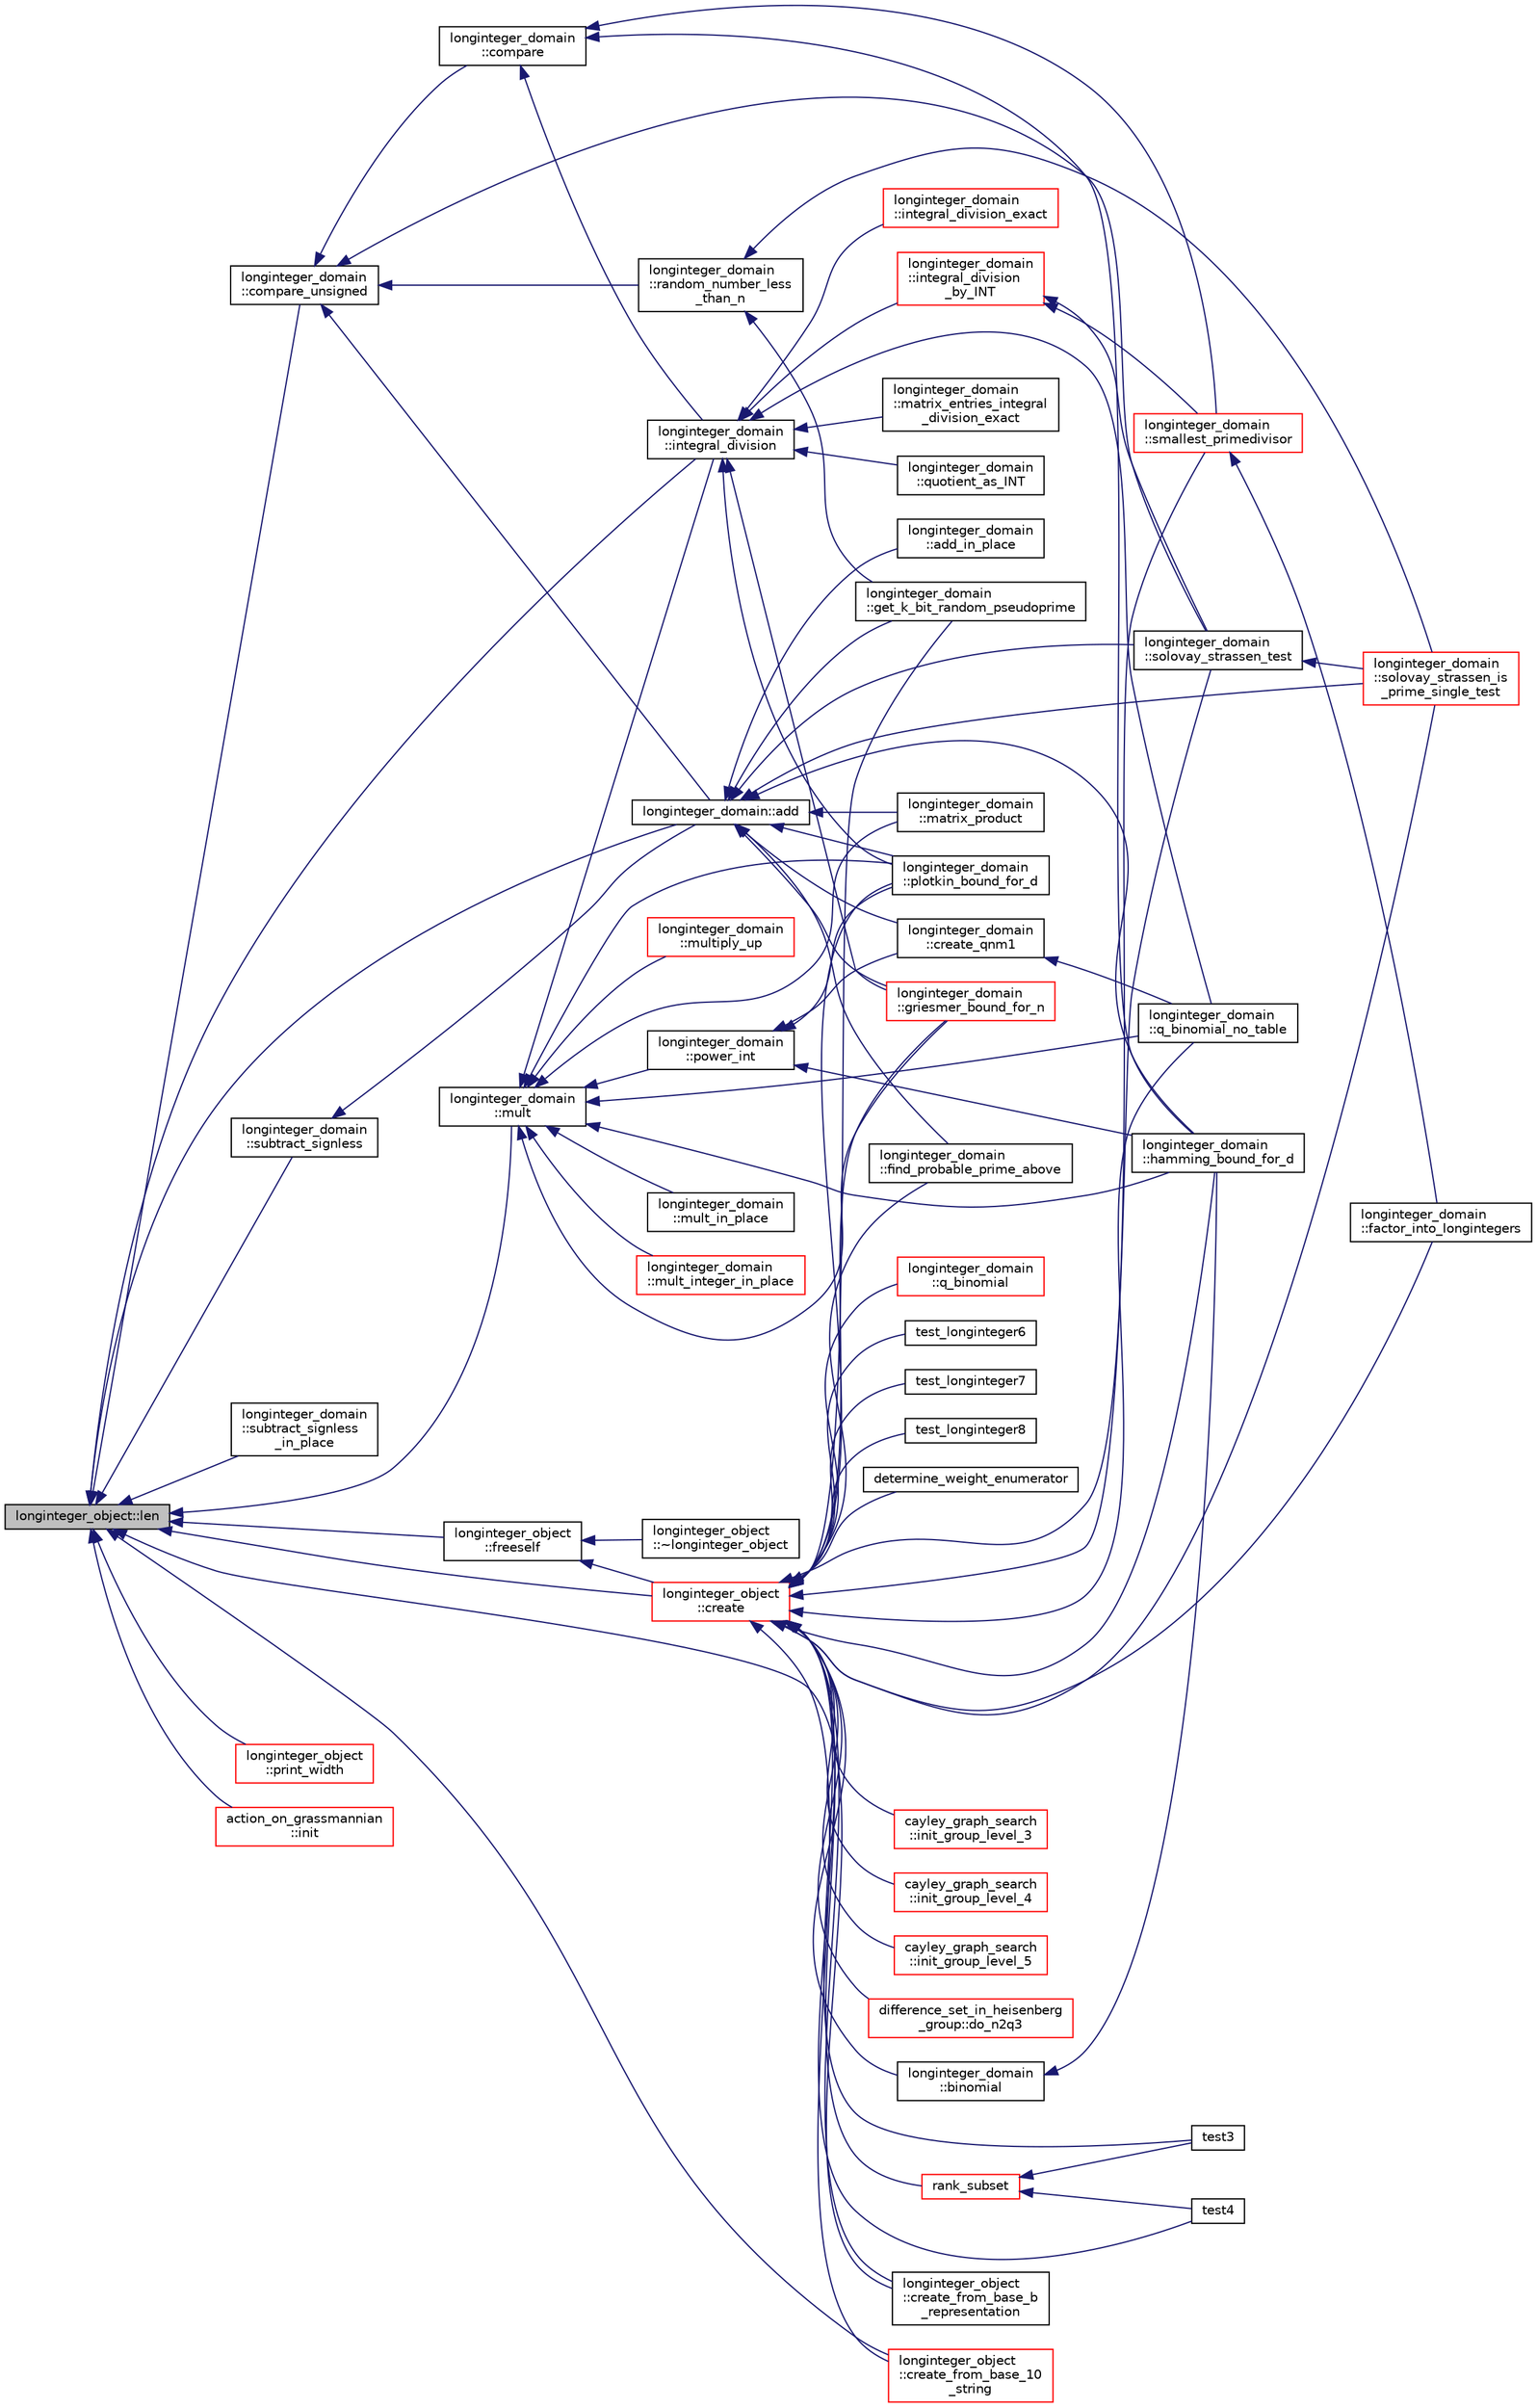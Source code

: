 digraph "longinteger_object::len"
{
  edge [fontname="Helvetica",fontsize="10",labelfontname="Helvetica",labelfontsize="10"];
  node [fontname="Helvetica",fontsize="10",shape=record];
  rankdir="LR";
  Node2200 [label="longinteger_object::len",height=0.2,width=0.4,color="black", fillcolor="grey75", style="filled", fontcolor="black"];
  Node2200 -> Node2201 [dir="back",color="midnightblue",fontsize="10",style="solid",fontname="Helvetica"];
  Node2201 [label="longinteger_domain\l::compare_unsigned",height=0.2,width=0.4,color="black", fillcolor="white", style="filled",URL="$d2/d7a/classlonginteger__domain.html#ad4328779ebda00cbf85f5bddcc1a125f"];
  Node2201 -> Node2202 [dir="back",color="midnightblue",fontsize="10",style="solid",fontname="Helvetica"];
  Node2202 [label="longinteger_domain\l::compare",height=0.2,width=0.4,color="black", fillcolor="white", style="filled",URL="$d2/d7a/classlonginteger__domain.html#a6780a80b91bf044dde737578b2e19a02"];
  Node2202 -> Node2203 [dir="back",color="midnightblue",fontsize="10",style="solid",fontname="Helvetica"];
  Node2203 [label="longinteger_domain\l::integral_division",height=0.2,width=0.4,color="black", fillcolor="white", style="filled",URL="$d2/d7a/classlonginteger__domain.html#a1ecbac0518646945d9633a86844846aa"];
  Node2203 -> Node2204 [dir="back",color="midnightblue",fontsize="10",style="solid",fontname="Helvetica"];
  Node2204 [label="longinteger_domain\l::quotient_as_INT",height=0.2,width=0.4,color="black", fillcolor="white", style="filled",URL="$d2/d7a/classlonginteger__domain.html#ab619f70e755ae7b191a9ea46f73baa5e"];
  Node2203 -> Node2205 [dir="back",color="midnightblue",fontsize="10",style="solid",fontname="Helvetica"];
  Node2205 [label="longinteger_domain\l::integral_division_exact",height=0.2,width=0.4,color="red", fillcolor="white", style="filled",URL="$d2/d7a/classlonginteger__domain.html#a76549e2ed11fd120ccb7d928b31d0ac7"];
  Node2203 -> Node2207 [dir="back",color="midnightblue",fontsize="10",style="solid",fontname="Helvetica"];
  Node2207 [label="longinteger_domain\l::integral_division\l_by_INT",height=0.2,width=0.4,color="red", fillcolor="white", style="filled",URL="$d2/d7a/classlonginteger__domain.html#a5184e0be0edaa5f5de9f332b033d66d1"];
  Node2207 -> Node2211 [dir="back",color="midnightblue",fontsize="10",style="solid",fontname="Helvetica"];
  Node2211 [label="longinteger_domain\l::smallest_primedivisor",height=0.2,width=0.4,color="red", fillcolor="white", style="filled",URL="$d2/d7a/classlonginteger__domain.html#a70d8dddc346b041c751a135e793a2689"];
  Node2211 -> Node2212 [dir="back",color="midnightblue",fontsize="10",style="solid",fontname="Helvetica"];
  Node2212 [label="longinteger_domain\l::factor_into_longintegers",height=0.2,width=0.4,color="black", fillcolor="white", style="filled",URL="$d2/d7a/classlonginteger__domain.html#aba5c9b9b4a3286551fb3bc5e102e2b63"];
  Node2207 -> Node2215 [dir="back",color="midnightblue",fontsize="10",style="solid",fontname="Helvetica"];
  Node2215 [label="longinteger_domain\l::solovay_strassen_test",height=0.2,width=0.4,color="black", fillcolor="white", style="filled",URL="$d2/d7a/classlonginteger__domain.html#a91e8824ed631a5b32239e3d9027d6578"];
  Node2215 -> Node2216 [dir="back",color="midnightblue",fontsize="10",style="solid",fontname="Helvetica"];
  Node2216 [label="longinteger_domain\l::solovay_strassen_is\l_prime_single_test",height=0.2,width=0.4,color="red", fillcolor="white", style="filled",URL="$d2/d7a/classlonginteger__domain.html#a818b8c30812875d45041a6aaaa335589"];
  Node2203 -> Node2221 [dir="back",color="midnightblue",fontsize="10",style="solid",fontname="Helvetica"];
  Node2221 [label="longinteger_domain\l::q_binomial_no_table",height=0.2,width=0.4,color="black", fillcolor="white", style="filled",URL="$d2/d7a/classlonginteger__domain.html#a2e84c4789cedf65f616992c323a7f610"];
  Node2203 -> Node2222 [dir="back",color="midnightblue",fontsize="10",style="solid",fontname="Helvetica"];
  Node2222 [label="longinteger_domain\l::matrix_entries_integral\l_division_exact",height=0.2,width=0.4,color="black", fillcolor="white", style="filled",URL="$d2/d7a/classlonginteger__domain.html#afe1bea3b6cf40deb75db9fc54d4f4676"];
  Node2203 -> Node2223 [dir="back",color="midnightblue",fontsize="10",style="solid",fontname="Helvetica"];
  Node2223 [label="longinteger_domain\l::plotkin_bound_for_d",height=0.2,width=0.4,color="black", fillcolor="white", style="filled",URL="$d2/d7a/classlonginteger__domain.html#ad8c2e4994b290f8ddf97e431f613e9da"];
  Node2203 -> Node2224 [dir="back",color="midnightblue",fontsize="10",style="solid",fontname="Helvetica"];
  Node2224 [label="longinteger_domain\l::griesmer_bound_for_n",height=0.2,width=0.4,color="red", fillcolor="white", style="filled",URL="$d2/d7a/classlonginteger__domain.html#af4d670e98c803dbce5433484af0e7b7d"];
  Node2202 -> Node2211 [dir="back",color="midnightblue",fontsize="10",style="solid",fontname="Helvetica"];
  Node2202 -> Node2226 [dir="back",color="midnightblue",fontsize="10",style="solid",fontname="Helvetica"];
  Node2226 [label="longinteger_domain\l::hamming_bound_for_d",height=0.2,width=0.4,color="black", fillcolor="white", style="filled",URL="$d2/d7a/classlonginteger__domain.html#a8286a3807d17fc93efa298fe34b5428b"];
  Node2201 -> Node2227 [dir="back",color="midnightblue",fontsize="10",style="solid",fontname="Helvetica"];
  Node2227 [label="longinteger_domain::add",height=0.2,width=0.4,color="black", fillcolor="white", style="filled",URL="$d2/d7a/classlonginteger__domain.html#a2b9c10fbac79f7bbbbd65c7265cdc533"];
  Node2227 -> Node2228 [dir="back",color="midnightblue",fontsize="10",style="solid",fontname="Helvetica"];
  Node2228 [label="longinteger_domain\l::add_in_place",height=0.2,width=0.4,color="black", fillcolor="white", style="filled",URL="$d2/d7a/classlonginteger__domain.html#af988798167147a39b87584b622442eef"];
  Node2227 -> Node2229 [dir="back",color="midnightblue",fontsize="10",style="solid",fontname="Helvetica"];
  Node2229 [label="longinteger_domain\l::create_qnm1",height=0.2,width=0.4,color="black", fillcolor="white", style="filled",URL="$d2/d7a/classlonginteger__domain.html#a8d4b3ebcbc9af0e6516be0bd2743f61d"];
  Node2229 -> Node2221 [dir="back",color="midnightblue",fontsize="10",style="solid",fontname="Helvetica"];
  Node2227 -> Node2218 [dir="back",color="midnightblue",fontsize="10",style="solid",fontname="Helvetica"];
  Node2218 [label="longinteger_domain\l::find_probable_prime_above",height=0.2,width=0.4,color="black", fillcolor="white", style="filled",URL="$d2/d7a/classlonginteger__domain.html#a46944b99c740242bfe23a86b50d6a60d"];
  Node2227 -> Node2216 [dir="back",color="midnightblue",fontsize="10",style="solid",fontname="Helvetica"];
  Node2227 -> Node2215 [dir="back",color="midnightblue",fontsize="10",style="solid",fontname="Helvetica"];
  Node2227 -> Node2230 [dir="back",color="midnightblue",fontsize="10",style="solid",fontname="Helvetica"];
  Node2230 [label="longinteger_domain\l::get_k_bit_random_pseudoprime",height=0.2,width=0.4,color="black", fillcolor="white", style="filled",URL="$d2/d7a/classlonginteger__domain.html#a6366e067c17ed40c7168961cf10b2e9d"];
  Node2227 -> Node2231 [dir="back",color="midnightblue",fontsize="10",style="solid",fontname="Helvetica"];
  Node2231 [label="longinteger_domain\l::matrix_product",height=0.2,width=0.4,color="black", fillcolor="white", style="filled",URL="$d2/d7a/classlonginteger__domain.html#acf1267141342f981b53103794d1ee3d0"];
  Node2227 -> Node2226 [dir="back",color="midnightblue",fontsize="10",style="solid",fontname="Helvetica"];
  Node2227 -> Node2223 [dir="back",color="midnightblue",fontsize="10",style="solid",fontname="Helvetica"];
  Node2227 -> Node2224 [dir="back",color="midnightblue",fontsize="10",style="solid",fontname="Helvetica"];
  Node2201 -> Node2232 [dir="back",color="midnightblue",fontsize="10",style="solid",fontname="Helvetica"];
  Node2232 [label="longinteger_domain\l::random_number_less\l_than_n",height=0.2,width=0.4,color="black", fillcolor="white", style="filled",URL="$d2/d7a/classlonginteger__domain.html#a1b04f1721c5b5d8df684344e0d94cb2b"];
  Node2232 -> Node2216 [dir="back",color="midnightblue",fontsize="10",style="solid",fontname="Helvetica"];
  Node2232 -> Node2230 [dir="back",color="midnightblue",fontsize="10",style="solid",fontname="Helvetica"];
  Node2201 -> Node2215 [dir="back",color="midnightblue",fontsize="10",style="solid",fontname="Helvetica"];
  Node2200 -> Node2233 [dir="back",color="midnightblue",fontsize="10",style="solid",fontname="Helvetica"];
  Node2233 [label="longinteger_domain\l::subtract_signless",height=0.2,width=0.4,color="black", fillcolor="white", style="filled",URL="$d2/d7a/classlonginteger__domain.html#ae3c122c0ba79ac3bf90bf8dbdd245826"];
  Node2233 -> Node2227 [dir="back",color="midnightblue",fontsize="10",style="solid",fontname="Helvetica"];
  Node2200 -> Node2234 [dir="back",color="midnightblue",fontsize="10",style="solid",fontname="Helvetica"];
  Node2234 [label="longinteger_domain\l::subtract_signless\l_in_place",height=0.2,width=0.4,color="black", fillcolor="white", style="filled",URL="$d2/d7a/classlonginteger__domain.html#ac3a5c472a3dfa53ce08843fbbf7150c2"];
  Node2200 -> Node2227 [dir="back",color="midnightblue",fontsize="10",style="solid",fontname="Helvetica"];
  Node2200 -> Node2235 [dir="back",color="midnightblue",fontsize="10",style="solid",fontname="Helvetica"];
  Node2235 [label="longinteger_domain\l::mult",height=0.2,width=0.4,color="black", fillcolor="white", style="filled",URL="$d2/d7a/classlonginteger__domain.html#add02b012364cf88ba81d81930b284c35"];
  Node2235 -> Node2236 [dir="back",color="midnightblue",fontsize="10",style="solid",fontname="Helvetica"];
  Node2236 [label="longinteger_domain\l::mult_in_place",height=0.2,width=0.4,color="black", fillcolor="white", style="filled",URL="$d2/d7a/classlonginteger__domain.html#a999f4469b82a86e12b45a39fe7c0074d"];
  Node2235 -> Node2237 [dir="back",color="midnightblue",fontsize="10",style="solid",fontname="Helvetica"];
  Node2237 [label="longinteger_domain\l::mult_integer_in_place",height=0.2,width=0.4,color="red", fillcolor="white", style="filled",URL="$d2/d7a/classlonginteger__domain.html#a02a15ae41f4c5a6144267a1bbdafe038"];
  Node2235 -> Node2238 [dir="back",color="midnightblue",fontsize="10",style="solid",fontname="Helvetica"];
  Node2238 [label="longinteger_domain\l::multiply_up",height=0.2,width=0.4,color="red", fillcolor="white", style="filled",URL="$d2/d7a/classlonginteger__domain.html#a65d533a72b585214a10374b4a18eb713"];
  Node2235 -> Node2203 [dir="back",color="midnightblue",fontsize="10",style="solid",fontname="Helvetica"];
  Node2235 -> Node2241 [dir="back",color="midnightblue",fontsize="10",style="solid",fontname="Helvetica"];
  Node2241 [label="longinteger_domain\l::power_int",height=0.2,width=0.4,color="black", fillcolor="white", style="filled",URL="$d2/d7a/classlonginteger__domain.html#adcc45b3b48746fa78c20881cd2553ab6"];
  Node2241 -> Node2229 [dir="back",color="midnightblue",fontsize="10",style="solid",fontname="Helvetica"];
  Node2241 -> Node2226 [dir="back",color="midnightblue",fontsize="10",style="solid",fontname="Helvetica"];
  Node2241 -> Node2223 [dir="back",color="midnightblue",fontsize="10",style="solid",fontname="Helvetica"];
  Node2235 -> Node2221 [dir="back",color="midnightblue",fontsize="10",style="solid",fontname="Helvetica"];
  Node2235 -> Node2231 [dir="back",color="midnightblue",fontsize="10",style="solid",fontname="Helvetica"];
  Node2235 -> Node2226 [dir="back",color="midnightblue",fontsize="10",style="solid",fontname="Helvetica"];
  Node2235 -> Node2223 [dir="back",color="midnightblue",fontsize="10",style="solid",fontname="Helvetica"];
  Node2235 -> Node2224 [dir="back",color="midnightblue",fontsize="10",style="solid",fontname="Helvetica"];
  Node2200 -> Node2203 [dir="back",color="midnightblue",fontsize="10",style="solid",fontname="Helvetica"];
  Node2200 -> Node2242 [dir="back",color="midnightblue",fontsize="10",style="solid",fontname="Helvetica"];
  Node2242 [label="longinteger_object\l::freeself",height=0.2,width=0.4,color="black", fillcolor="white", style="filled",URL="$dd/d7e/classlonginteger__object.html#a06450f8c4795d81da6d680830ef958a1"];
  Node2242 -> Node2243 [dir="back",color="midnightblue",fontsize="10",style="solid",fontname="Helvetica"];
  Node2243 [label="longinteger_object\l::~longinteger_object",height=0.2,width=0.4,color="black", fillcolor="white", style="filled",URL="$dd/d7e/classlonginteger__object.html#a5ff2f8430abfa5e8728d204379577d53"];
  Node2242 -> Node2244 [dir="back",color="midnightblue",fontsize="10",style="solid",fontname="Helvetica"];
  Node2244 [label="longinteger_object\l::create",height=0.2,width=0.4,color="red", fillcolor="white", style="filled",URL="$dd/d7e/classlonginteger__object.html#a95d2eebc60849c3963a49298b1f498c2"];
  Node2244 -> Node2245 [dir="back",color="midnightblue",fontsize="10",style="solid",fontname="Helvetica"];
  Node2245 [label="cayley_graph_search\l::init_group_level_3",height=0.2,width=0.4,color="red", fillcolor="white", style="filled",URL="$de/dae/classcayley__graph__search.html#a7c936e674e8ea64597fa37ae5aa71c71"];
  Node2244 -> Node2250 [dir="back",color="midnightblue",fontsize="10",style="solid",fontname="Helvetica"];
  Node2250 [label="cayley_graph_search\l::init_group_level_4",height=0.2,width=0.4,color="red", fillcolor="white", style="filled",URL="$de/dae/classcayley__graph__search.html#a6593f90cd91bea8c23fe71acca05655e"];
  Node2244 -> Node2251 [dir="back",color="midnightblue",fontsize="10",style="solid",fontname="Helvetica"];
  Node2251 [label="cayley_graph_search\l::init_group_level_5",height=0.2,width=0.4,color="red", fillcolor="white", style="filled",URL="$de/dae/classcayley__graph__search.html#ab4427f6ab65833dae31a18f44a5d6d7a"];
  Node2244 -> Node2252 [dir="back",color="midnightblue",fontsize="10",style="solid",fontname="Helvetica"];
  Node2252 [label="difference_set_in_heisenberg\l_group::do_n2q3",height=0.2,width=0.4,color="red", fillcolor="white", style="filled",URL="$de/d8a/classdifference__set__in__heisenberg__group.html#aca82ff116dd5d17cfbb311e809b6d023"];
  Node2244 -> Node2255 [dir="back",color="midnightblue",fontsize="10",style="solid",fontname="Helvetica"];
  Node2255 [label="test3",height=0.2,width=0.4,color="black", fillcolor="white", style="filled",URL="$de/ded/test2_8_c.html#a6d0455dd5c30adda100e95f0423c786e"];
  Node2244 -> Node2256 [dir="back",color="midnightblue",fontsize="10",style="solid",fontname="Helvetica"];
  Node2256 [label="test4",height=0.2,width=0.4,color="black", fillcolor="white", style="filled",URL="$de/ded/test2_8_c.html#a327d8cef466a7560ead5eb3995c0cbae"];
  Node2244 -> Node2257 [dir="back",color="midnightblue",fontsize="10",style="solid",fontname="Helvetica"];
  Node2257 [label="rank_subset",height=0.2,width=0.4,color="red", fillcolor="white", style="filled",URL="$de/ded/test2_8_c.html#abf5de6698fa2a247092d09eb65dbec60"];
  Node2257 -> Node2255 [dir="back",color="midnightblue",fontsize="10",style="solid",fontname="Helvetica"];
  Node2257 -> Node2256 [dir="back",color="midnightblue",fontsize="10",style="solid",fontname="Helvetica"];
  Node2244 -> Node2369 [dir="back",color="midnightblue",fontsize="10",style="solid",fontname="Helvetica"];
  Node2369 [label="longinteger_domain\l::binomial",height=0.2,width=0.4,color="black", fillcolor="white", style="filled",URL="$d2/d7a/classlonginteger__domain.html#a7033ded284ed653b596f84028ffeda83"];
  Node2369 -> Node2226 [dir="back",color="midnightblue",fontsize="10",style="solid",fontname="Helvetica"];
  Node2244 -> Node2370 [dir="back",color="midnightblue",fontsize="10",style="solid",fontname="Helvetica"];
  Node2370 [label="longinteger_domain\l::q_binomial",height=0.2,width=0.4,color="red", fillcolor="white", style="filled",URL="$d2/d7a/classlonginteger__domain.html#af61533e040d0f62d3537c5f96370c37c"];
  Node2244 -> Node2221 [dir="back",color="midnightblue",fontsize="10",style="solid",fontname="Helvetica"];
  Node2244 -> Node2211 [dir="back",color="midnightblue",fontsize="10",style="solid",fontname="Helvetica"];
  Node2244 -> Node2212 [dir="back",color="midnightblue",fontsize="10",style="solid",fontname="Helvetica"];
  Node2244 -> Node2218 [dir="back",color="midnightblue",fontsize="10",style="solid",fontname="Helvetica"];
  Node2244 -> Node2216 [dir="back",color="midnightblue",fontsize="10",style="solid",fontname="Helvetica"];
  Node2244 -> Node2215 [dir="back",color="midnightblue",fontsize="10",style="solid",fontname="Helvetica"];
  Node2244 -> Node2230 [dir="back",color="midnightblue",fontsize="10",style="solid",fontname="Helvetica"];
  Node2244 -> Node2226 [dir="back",color="midnightblue",fontsize="10",style="solid",fontname="Helvetica"];
  Node2244 -> Node2223 [dir="back",color="midnightblue",fontsize="10",style="solid",fontname="Helvetica"];
  Node2244 -> Node2224 [dir="back",color="midnightblue",fontsize="10",style="solid",fontname="Helvetica"];
  Node2244 -> Node2372 [dir="back",color="midnightblue",fontsize="10",style="solid",fontname="Helvetica"];
  Node2372 [label="test_longinteger6",height=0.2,width=0.4,color="black", fillcolor="white", style="filled",URL="$d6/d94/longinteger__domain_8_c.html#ad78d3cbf43d68a8e869de5c4b9ec7270"];
  Node2244 -> Node2373 [dir="back",color="midnightblue",fontsize="10",style="solid",fontname="Helvetica"];
  Node2373 [label="test_longinteger7",height=0.2,width=0.4,color="black", fillcolor="white", style="filled",URL="$d6/d94/longinteger__domain_8_c.html#a7c9b08fdee098a02619ee54854b37402"];
  Node2244 -> Node2374 [dir="back",color="midnightblue",fontsize="10",style="solid",fontname="Helvetica"];
  Node2374 [label="test_longinteger8",height=0.2,width=0.4,color="black", fillcolor="white", style="filled",URL="$d6/d94/longinteger__domain_8_c.html#a326c3423e5bf4e9eb64017044b3b9c31"];
  Node2244 -> Node2375 [dir="back",color="midnightblue",fontsize="10",style="solid",fontname="Helvetica"];
  Node2375 [label="determine_weight_enumerator",height=0.2,width=0.4,color="black", fillcolor="white", style="filled",URL="$d6/d94/longinteger__domain_8_c.html#abb1c062e06118b77cea684f245ebaf0a"];
  Node2244 -> Node2376 [dir="back",color="midnightblue",fontsize="10",style="solid",fontname="Helvetica"];
  Node2376 [label="longinteger_object\l::create_from_base_b\l_representation",height=0.2,width=0.4,color="black", fillcolor="white", style="filled",URL="$dd/d7e/classlonginteger__object.html#a06bc0298bac1ff9dbe29fb037948d8f2"];
  Node2244 -> Node2377 [dir="back",color="midnightblue",fontsize="10",style="solid",fontname="Helvetica"];
  Node2377 [label="longinteger_object\l::create_from_base_10\l_string",height=0.2,width=0.4,color="red", fillcolor="white", style="filled",URL="$dd/d7e/classlonginteger__object.html#a150fd7670370aa1e497d07a9b5038d09"];
  Node2200 -> Node2244 [dir="back",color="midnightblue",fontsize="10",style="solid",fontname="Helvetica"];
  Node2200 -> Node2376 [dir="back",color="midnightblue",fontsize="10",style="solid",fontname="Helvetica"];
  Node2200 -> Node2377 [dir="back",color="midnightblue",fontsize="10",style="solid",fontname="Helvetica"];
  Node2200 -> Node2663 [dir="back",color="midnightblue",fontsize="10",style="solid",fontname="Helvetica"];
  Node2663 [label="longinteger_object\l::print_width",height=0.2,width=0.4,color="red", fillcolor="white", style="filled",URL="$dd/d7e/classlonginteger__object.html#a36a64729f6603815c359b0d6c9673478"];
  Node2200 -> Node2666 [dir="back",color="midnightblue",fontsize="10",style="solid",fontname="Helvetica"];
  Node2666 [label="action_on_grassmannian\l::init",height=0.2,width=0.4,color="red", fillcolor="white", style="filled",URL="$d9/ddf/classaction__on__grassmannian.html#a2cf7eda6b88fa033fdc4486fa0508e84"];
}
